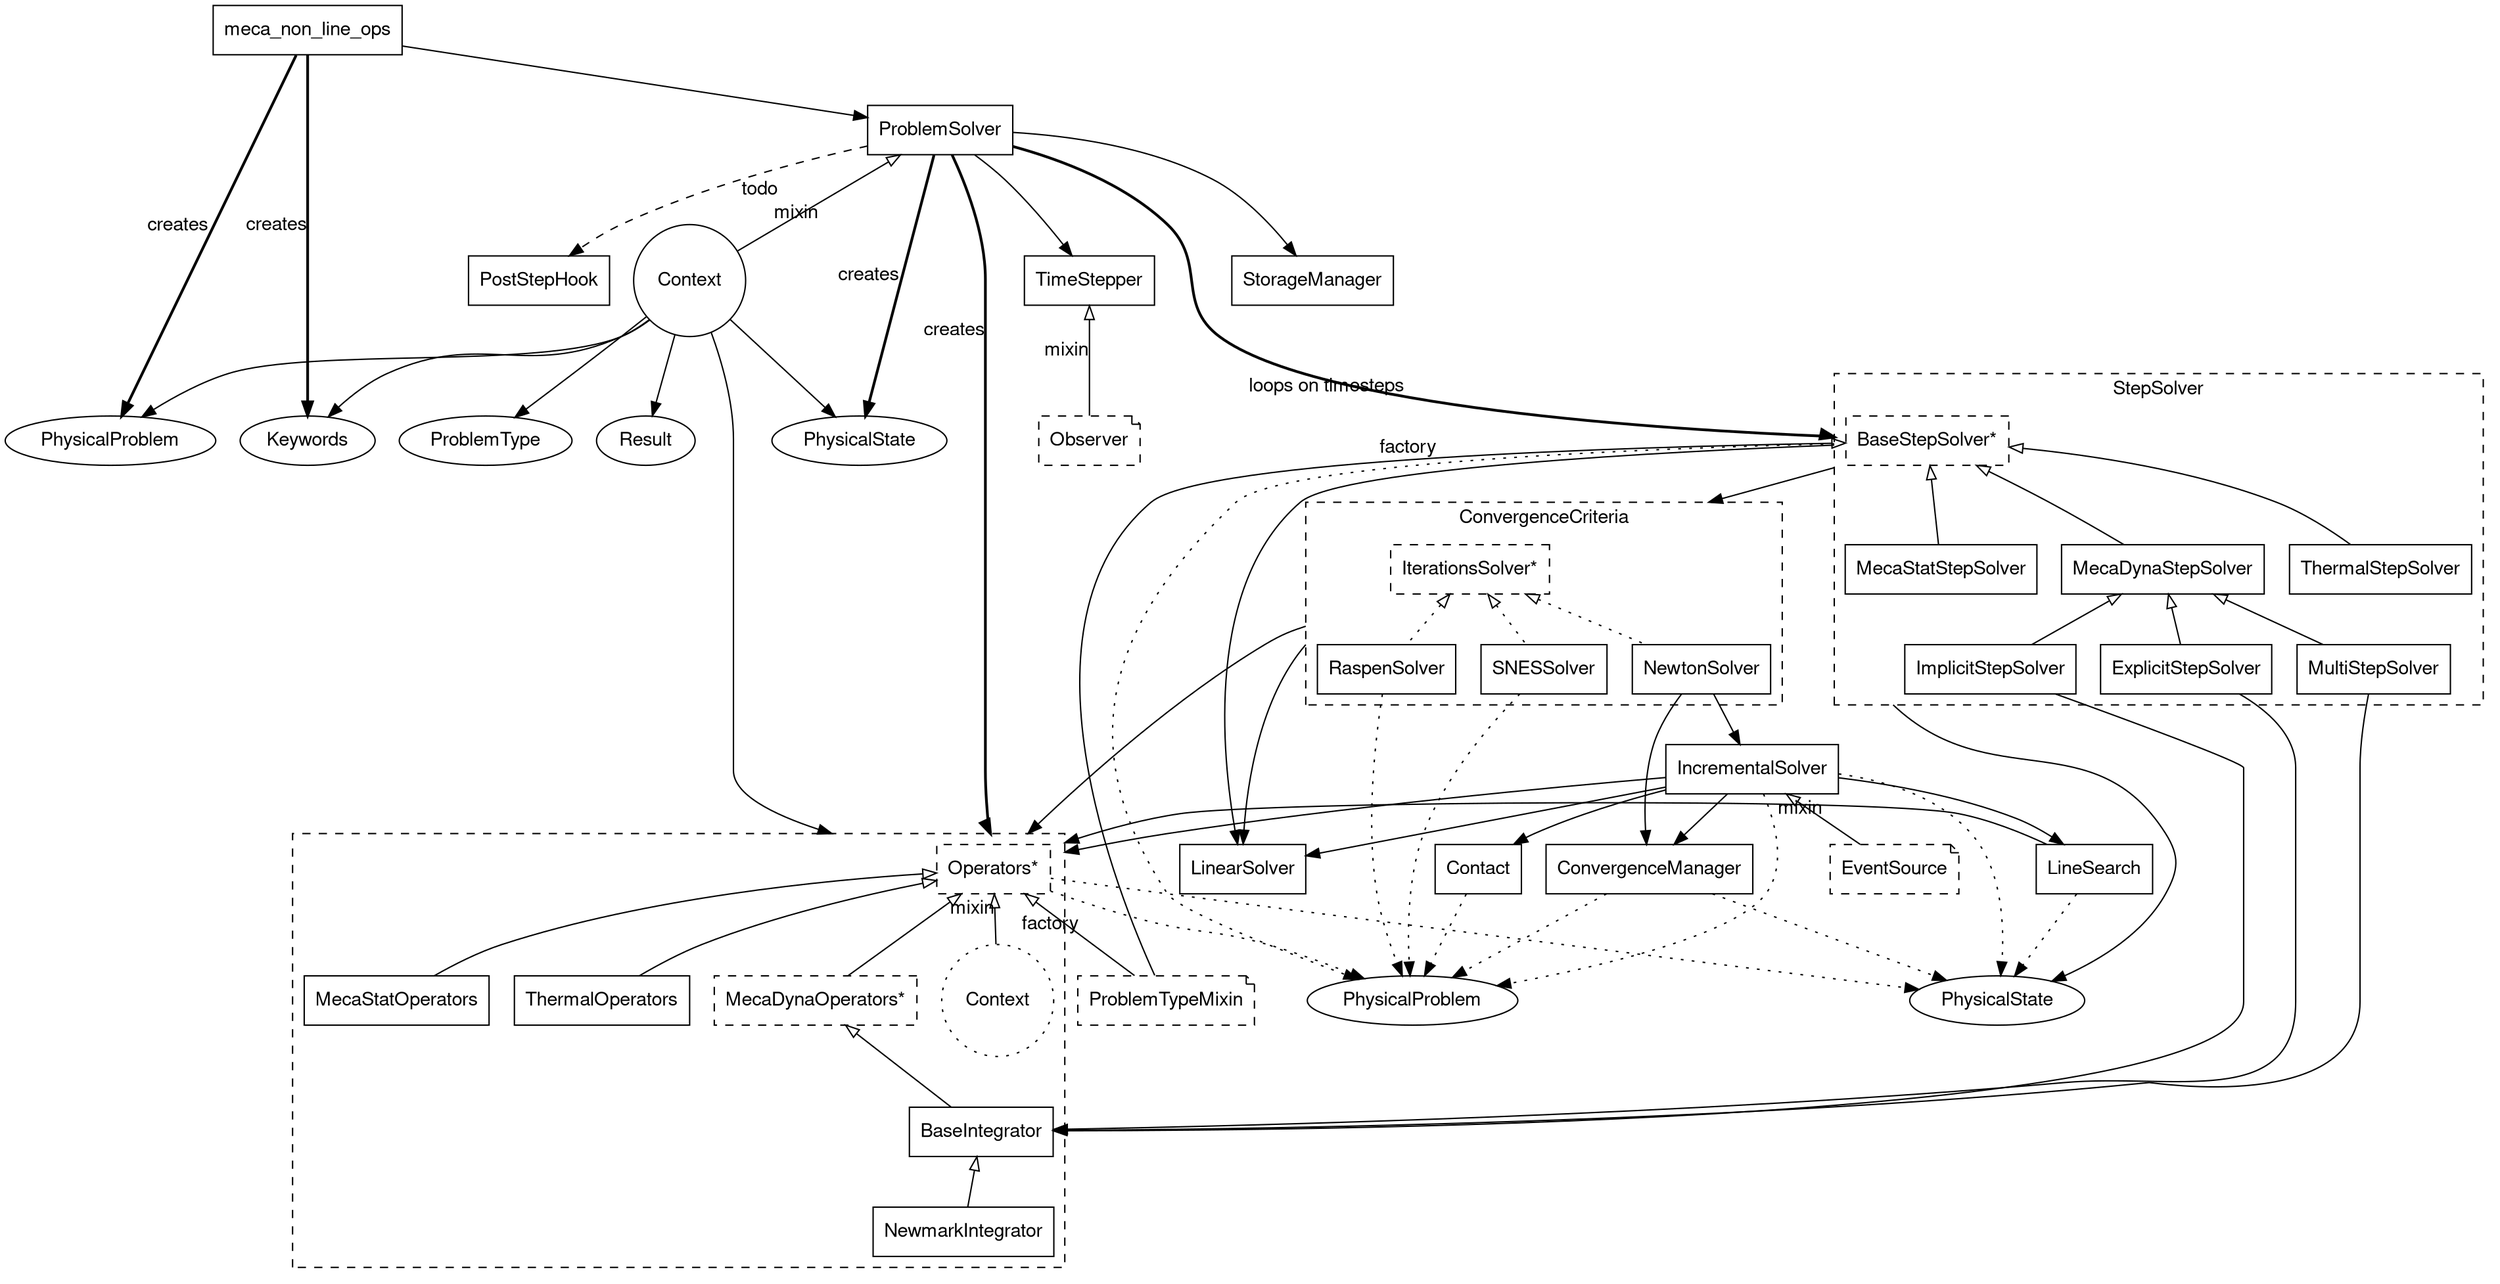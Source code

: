 digraph MNL {
    compound = "true";
    // global: circle, dotted
    // mixin: note, dashed
    // abstract: '*', dashed
    labelloc = "t";
    fontname = "Helvetica,Arial,sans-serif";
    node [fontname = "Helvetica,Arial,sans-serif"; shape = "box";];
    edge [fontname = "Helvetica,Arial,sans-serif";];
    
    subgraph bases {
        keywords [label = "Keywords";shape = "ellipse";];
        problem [label = "PhysicalProblem";shape = "ellipse";];
        type [label = "ProblemType";shape = "ellipse";];
        state [label = "PhysicalState";shape = "ellipse";];
        result [label = "Result";shape = "ellipse";];
        context [label = "Context";shape = "circle";];
        
        context -> problem;
        context -> type;
        context -> keywords;
        context -> state;
        context -> result;
        context -> operators [lhead = cluster_operators;];
    }
    
    problem_old [label = "PhysicalProblem";shape = "ellipse";];
    state_old [label = "PhysicalState";shape = "ellipse";];
    
    mnl [label = "meca_non_line_ops";];
    pbsolv [label = "ProblemSolver";];
    timestepper [label = "TimeStepper";];
    storage [label = "StorageManager";];
    linsolv [label = "LinearSolver";];
    linesearch [label = "LineSearch";];
    conv_manager [label = "ConvergenceManager";];
    contact [label = "Contact";];
    hook [label = "PostStepHook";];
    incr_solv [label = "IncrementalSolver";];
    
    observ [label = "Observer";style = "dashed";shape = "note";];
    event [label = "EventSource";style = "dashed";shape = "note";];
    dispatch [label = "ProblemTypeMixin";style = "dashed";shape = "note";];
    
    subgraph cluster_operators {
        operators [label = "Operators*";style = "dashed";];
        style = "dashed";
        subgraph {
            rank = "same";
            statopers [label = "MecaStatOperators";];
            theropers [label = "ThermalOperators";];
            dynopers [label = "MecaDynaOperators*";style = "dashed";];
        }
        integr [label = BaseIntegrator;];
        newmark [label = NewmarkIntegrator;];
        context_op [label = "Context";style = "dotted";shape = "circle";];
        
        operators -> context_op [xlabel = "mixin"; dir = "back"; arrowtail = "empty";];
        // subclasses
        operators -> statopers [dir = "back"; arrowtail = "empty";];
        operators -> dynopers [dir = "back"; arrowtail = "empty";];
        operators -> theropers [dir = "back"; arrowtail = "empty";];
        
        dynopers -> integr [dir = "back"; arrowtail = "empty";];
        integr -> newmark [dir = "back"; arrowtail = "empty";];
    }
    
    subgraph cluster_stepsolv {
        label = "StepSolver";
        style = "dashed";
        subgraph {
            rank = "same";
            mecastat [label = "MecaStatStepSolver";];
            mecadyn [label = "MecaDynaStepSolver";];
            ther [label = "ThermalStepSolver";];
        }
        stepsolv [label = "BaseStepSolver*";style = "dashed";];
        // subclasses
        stepsolv -> mecastat [dir = "back"; arrowtail = "empty";];
        stepsolv -> mecadyn [dir = "back"; arrowtail = "empty";];
        stepsolv -> ther [dir = "back"; arrowtail = "empty";];
        
        implicit [label = "ImplicitStepSolver";];
        explicit [label = "ExplicitStepSolver";];
        multi [label = "MultiStepSolver";];
        
        // subclasses
        mecadyn -> implicit [dir = "back"; arrowtail = "empty";];
        mecadyn -> explicit [dir = "back"; arrowtail = "empty";];
        mecadyn -> multi [dir = "back"; arrowtail = "empty";];
        
        implicit -> integr;
        explicit -> integr;
        multi -> integr;
    }
    
    subgraph cluster_iter_solv {
        label = ConvergenceCriteria;
        style = "dashed";
        
        conv_criteria [label = "IterationsSolver*";style = "dashed";];
        // [style = invis]
        newton [label = "NewtonSolver";];
        snes [label = "SNESSolver";];
        raspen [label = "RaspenSolver";];
        
        conv_criteria -> newton [dir = "back"; arrowtail = "empty"; style = "dotted";];
        conv_criteria -> snes [dir = "back"; arrowtail = "empty"; style = "dotted";];
        conv_criteria -> raspen [dir = "back"; arrowtail = "empty"; style = "dotted";];
    }
    
    mnl -> pbsolv;
    mnl -> keywords [xlabel = "creates"; style = "bold";];
    mnl -> problem [xlabel = "creates"; style = "bold";];
    
    pbsolv -> context [xlabel = "mixin"; dir = "back"; arrowtail = "empty";];
    pbsolv -> state [xlabel = "creates"; style = "bold";];
    pbsolv -> operators [xlabel = "creates"; style = "bold"; lhead = cluster_operators;];
    pbsolv -> timestepper;
    pbsolv -> storage;
    pbsolv -> stepsolv [xlabel = "loops on timesteps"; lhead = cluster_stepsolv; style = "bold";];
    pbsolv -> hook [label = "todo"; style = "dashed";];
    
    stepsolv -> problem_old [style = "dotted"; ltail = cluster_stepsolv;];
    stepsolv -> dispatch [xlabel = "factory"; dir = "back"; arrowtail = "empty";];
    
    stepsolv -> state_old [ltail = cluster_stepsolv;];
    stepsolv -> linsolv [ltail = cluster_stepsolv;];
    stepsolv -> conv_criteria [ltail = cluster_stepsolv; lhead = cluster_iter_solv;];
    
    conv_criteria -> linsolv [ltail = cluster_iter_solv;];
    conv_criteria -> operators [ltail = cluster_iter_solv; lhead = cluster_operators;];
    snes -> incr_solv [style = "invis";];
    
    newton -> incr_solv;
    newton -> conv_manager;
    incr_solv -> linesearch;
    incr_solv -> contact;
    incr_solv -> operators [lhead = cluster_operators;];
    incr_solv -> linsolv;
    incr_solv -> conv_manager;
    incr_solv -> event [xlabel = "mixin"; dir = "back"; arrowtail = "empty";];
    incr_solv -> problem_old [style = "dotted";];
    incr_solv -> state_old [style = "dotted";];
    // integr -> state_old[style="dotted"];
    linesearch -> state_old [style = "dotted";];
    linesearch -> operators [lhead = cluster_operators;];
    
    // operators -> contact (to be passed by incr_solv)
    operators -> dispatch [xlabel = "factory"; dir = "back"; arrowtail = "empty";];
    operators -> problem_old [style = "dotted";];
    operators -> state_old [style = "dotted";];
    
    contact -> problem_old [style = "dotted";];
    conv_manager -> problem_old [style = "dotted";];
    conv_manager -> state_old [style = "dotted";];
    snes -> problem_old [style = "dotted";];
    raspen -> problem_old [style = "dotted";];
    
    timestepper -> observ [xlabel = "mixin"; dir = "back"; arrowtail = "empty";];
    
    // placement
    timestepper -> stepsolv [style = "invis";];
}
